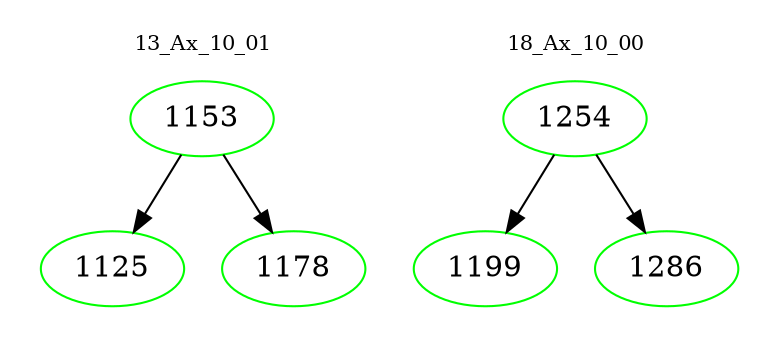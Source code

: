 digraph{
subgraph cluster_0 {
color = white
label = "13_Ax_10_01";
fontsize=10;
T0_1153 [label="1153", color="green"]
T0_1153 -> T0_1125 [color="black"]
T0_1125 [label="1125", color="green"]
T0_1153 -> T0_1178 [color="black"]
T0_1178 [label="1178", color="green"]
}
subgraph cluster_1 {
color = white
label = "18_Ax_10_00";
fontsize=10;
T1_1254 [label="1254", color="green"]
T1_1254 -> T1_1199 [color="black"]
T1_1199 [label="1199", color="green"]
T1_1254 -> T1_1286 [color="black"]
T1_1286 [label="1286", color="green"]
}
}
